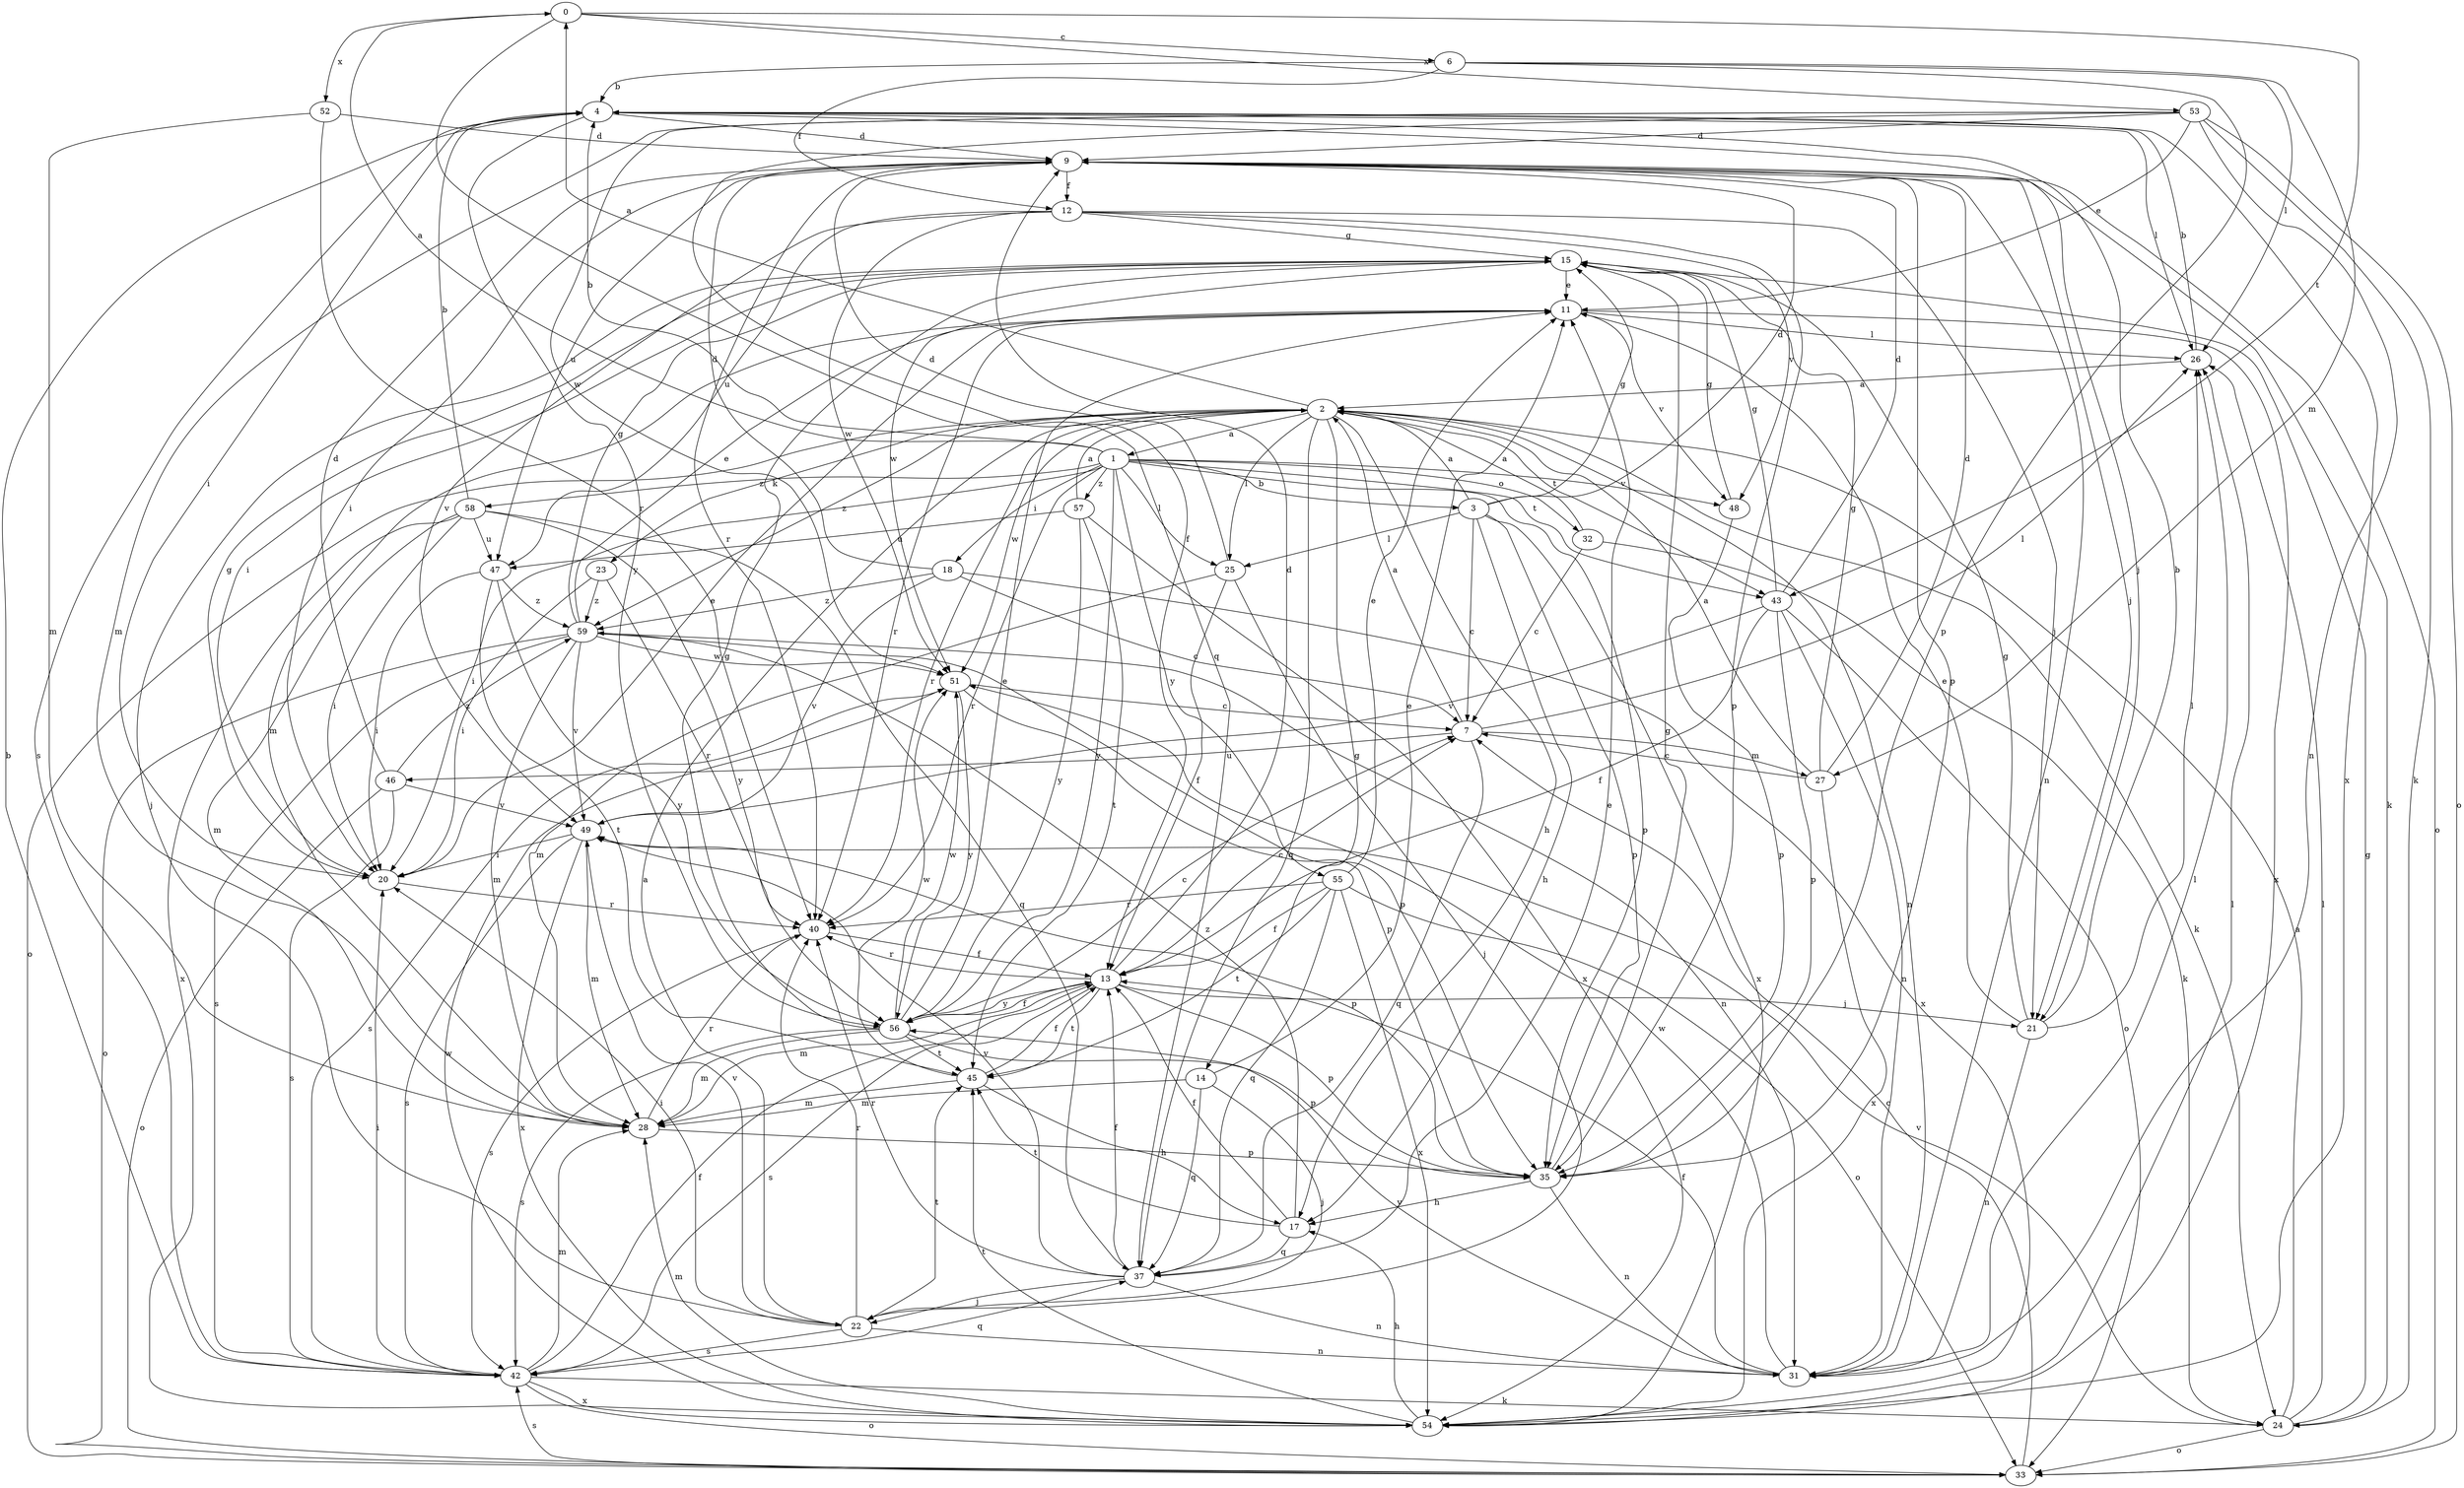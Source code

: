 strict digraph  {
0;
1;
2;
3;
4;
6;
7;
9;
11;
12;
13;
14;
15;
17;
18;
20;
21;
22;
23;
24;
25;
26;
27;
28;
31;
32;
33;
35;
37;
40;
42;
43;
45;
46;
47;
48;
49;
51;
52;
53;
54;
55;
56;
57;
58;
59;
0 -> 6  [label=c];
0 -> 37  [label=q];
0 -> 43  [label=t];
0 -> 52  [label=x];
0 -> 53  [label=x];
1 -> 0  [label=a];
1 -> 3  [label=b];
1 -> 4  [label=b];
1 -> 18  [label=i];
1 -> 20  [label=i];
1 -> 25  [label=l];
1 -> 32  [label=o];
1 -> 35  [label=p];
1 -> 40  [label=r];
1 -> 43  [label=t];
1 -> 48  [label=v];
1 -> 55  [label=y];
1 -> 56  [label=y];
1 -> 57  [label=z];
1 -> 58  [label=z];
2 -> 0  [label=a];
2 -> 1  [label=a];
2 -> 14  [label=g];
2 -> 17  [label=h];
2 -> 23  [label=k];
2 -> 24  [label=k];
2 -> 25  [label=l];
2 -> 31  [label=n];
2 -> 33  [label=o];
2 -> 37  [label=q];
2 -> 40  [label=r];
2 -> 43  [label=t];
2 -> 51  [label=w];
2 -> 59  [label=z];
3 -> 2  [label=a];
3 -> 7  [label=c];
3 -> 9  [label=d];
3 -> 15  [label=g];
3 -> 17  [label=h];
3 -> 25  [label=l];
3 -> 35  [label=p];
3 -> 54  [label=x];
4 -> 9  [label=d];
4 -> 20  [label=i];
4 -> 21  [label=j];
4 -> 26  [label=l];
4 -> 42  [label=s];
4 -> 54  [label=x];
4 -> 56  [label=y];
6 -> 4  [label=b];
6 -> 12  [label=f];
6 -> 26  [label=l];
6 -> 27  [label=m];
6 -> 35  [label=p];
7 -> 2  [label=a];
7 -> 26  [label=l];
7 -> 27  [label=m];
7 -> 37  [label=q];
7 -> 46  [label=u];
9 -> 12  [label=f];
9 -> 20  [label=i];
9 -> 21  [label=j];
9 -> 24  [label=k];
9 -> 31  [label=n];
9 -> 33  [label=o];
9 -> 35  [label=p];
9 -> 40  [label=r];
9 -> 47  [label=u];
11 -> 26  [label=l];
11 -> 28  [label=m];
11 -> 40  [label=r];
11 -> 48  [label=v];
11 -> 54  [label=x];
12 -> 15  [label=g];
12 -> 21  [label=j];
12 -> 35  [label=p];
12 -> 47  [label=u];
12 -> 48  [label=v];
12 -> 49  [label=v];
12 -> 51  [label=w];
13 -> 7  [label=c];
13 -> 9  [label=d];
13 -> 21  [label=j];
13 -> 28  [label=m];
13 -> 35  [label=p];
13 -> 40  [label=r];
13 -> 42  [label=s];
13 -> 45  [label=t];
13 -> 56  [label=y];
14 -> 11  [label=e];
14 -> 22  [label=j];
14 -> 28  [label=m];
14 -> 37  [label=q];
15 -> 11  [label=e];
15 -> 20  [label=i];
15 -> 22  [label=j];
15 -> 51  [label=w];
17 -> 13  [label=f];
17 -> 37  [label=q];
17 -> 45  [label=t];
17 -> 59  [label=z];
18 -> 7  [label=c];
18 -> 9  [label=d];
18 -> 49  [label=v];
18 -> 54  [label=x];
18 -> 59  [label=z];
20 -> 11  [label=e];
20 -> 15  [label=g];
20 -> 40  [label=r];
21 -> 4  [label=b];
21 -> 11  [label=e];
21 -> 15  [label=g];
21 -> 26  [label=l];
21 -> 31  [label=n];
22 -> 2  [label=a];
22 -> 20  [label=i];
22 -> 31  [label=n];
22 -> 40  [label=r];
22 -> 42  [label=s];
22 -> 45  [label=t];
22 -> 49  [label=v];
23 -> 20  [label=i];
23 -> 40  [label=r];
23 -> 59  [label=z];
24 -> 2  [label=a];
24 -> 15  [label=g];
24 -> 26  [label=l];
24 -> 33  [label=o];
24 -> 49  [label=v];
25 -> 9  [label=d];
25 -> 13  [label=f];
25 -> 22  [label=j];
25 -> 28  [label=m];
26 -> 2  [label=a];
26 -> 4  [label=b];
27 -> 2  [label=a];
27 -> 7  [label=c];
27 -> 9  [label=d];
27 -> 15  [label=g];
27 -> 54  [label=x];
28 -> 35  [label=p];
28 -> 40  [label=r];
31 -> 13  [label=f];
31 -> 26  [label=l];
31 -> 51  [label=w];
31 -> 56  [label=y];
32 -> 2  [label=a];
32 -> 7  [label=c];
32 -> 24  [label=k];
33 -> 7  [label=c];
33 -> 42  [label=s];
35 -> 15  [label=g];
35 -> 17  [label=h];
35 -> 31  [label=n];
37 -> 11  [label=e];
37 -> 13  [label=f];
37 -> 22  [label=j];
37 -> 31  [label=n];
37 -> 40  [label=r];
37 -> 49  [label=v];
40 -> 13  [label=f];
40 -> 42  [label=s];
42 -> 4  [label=b];
42 -> 13  [label=f];
42 -> 20  [label=i];
42 -> 24  [label=k];
42 -> 28  [label=m];
42 -> 33  [label=o];
42 -> 37  [label=q];
42 -> 54  [label=x];
43 -> 9  [label=d];
43 -> 13  [label=f];
43 -> 15  [label=g];
43 -> 31  [label=n];
43 -> 33  [label=o];
43 -> 35  [label=p];
43 -> 49  [label=v];
45 -> 13  [label=f];
45 -> 17  [label=h];
45 -> 28  [label=m];
45 -> 51  [label=w];
46 -> 9  [label=d];
46 -> 33  [label=o];
46 -> 42  [label=s];
46 -> 49  [label=v];
46 -> 59  [label=z];
47 -> 20  [label=i];
47 -> 45  [label=t];
47 -> 56  [label=y];
47 -> 59  [label=z];
48 -> 15  [label=g];
48 -> 35  [label=p];
49 -> 20  [label=i];
49 -> 28  [label=m];
49 -> 35  [label=p];
49 -> 42  [label=s];
49 -> 54  [label=x];
51 -> 7  [label=c];
51 -> 35  [label=p];
51 -> 42  [label=s];
51 -> 56  [label=y];
52 -> 9  [label=d];
52 -> 28  [label=m];
52 -> 40  [label=r];
53 -> 9  [label=d];
53 -> 11  [label=e];
53 -> 13  [label=f];
53 -> 24  [label=k];
53 -> 28  [label=m];
53 -> 31  [label=n];
53 -> 33  [label=o];
53 -> 51  [label=w];
54 -> 17  [label=h];
54 -> 26  [label=l];
54 -> 28  [label=m];
54 -> 45  [label=t];
54 -> 51  [label=w];
55 -> 11  [label=e];
55 -> 13  [label=f];
55 -> 33  [label=o];
55 -> 37  [label=q];
55 -> 40  [label=r];
55 -> 45  [label=t];
55 -> 54  [label=x];
56 -> 7  [label=c];
56 -> 11  [label=e];
56 -> 13  [label=f];
56 -> 15  [label=g];
56 -> 28  [label=m];
56 -> 35  [label=p];
56 -> 42  [label=s];
56 -> 45  [label=t];
56 -> 51  [label=w];
57 -> 2  [label=a];
57 -> 45  [label=t];
57 -> 47  [label=u];
57 -> 54  [label=x];
57 -> 56  [label=y];
58 -> 4  [label=b];
58 -> 20  [label=i];
58 -> 28  [label=m];
58 -> 37  [label=q];
58 -> 47  [label=u];
58 -> 54  [label=x];
58 -> 56  [label=y];
59 -> 11  [label=e];
59 -> 15  [label=g];
59 -> 28  [label=m];
59 -> 31  [label=n];
59 -> 33  [label=o];
59 -> 35  [label=p];
59 -> 42  [label=s];
59 -> 49  [label=v];
59 -> 51  [label=w];
}
